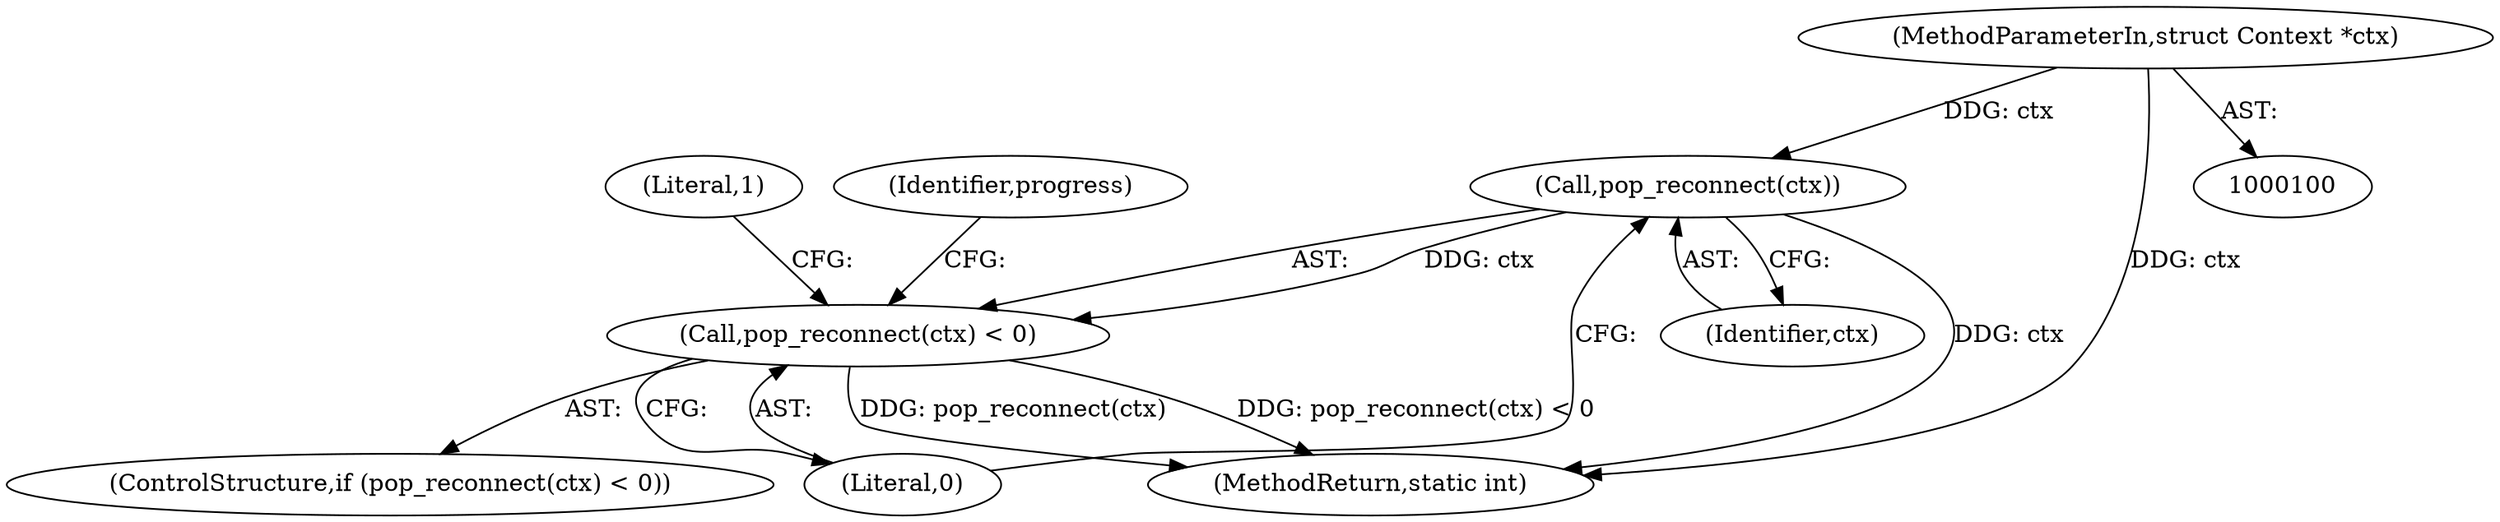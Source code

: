 digraph "0_neomutt_9bfab35522301794483f8f9ed60820bdec9be59e_3@API" {
"1000134" [label="(Call,pop_reconnect(ctx))"];
"1000101" [label="(MethodParameterIn,struct Context *ctx)"];
"1000133" [label="(Call,pop_reconnect(ctx) < 0)"];
"1000133" [label="(Call,pop_reconnect(ctx) < 0)"];
"1000142" [label="(Identifier,progress)"];
"1000135" [label="(Identifier,ctx)"];
"1000101" [label="(MethodParameterIn,struct Context *ctx)"];
"1000139" [label="(Literal,1)"];
"1000132" [label="(ControlStructure,if (pop_reconnect(ctx) < 0))"];
"1000134" [label="(Call,pop_reconnect(ctx))"];
"1000350" [label="(MethodReturn,static int)"];
"1000136" [label="(Literal,0)"];
"1000134" -> "1000133"  [label="AST: "];
"1000134" -> "1000135"  [label="CFG: "];
"1000135" -> "1000134"  [label="AST: "];
"1000136" -> "1000134"  [label="CFG: "];
"1000134" -> "1000350"  [label="DDG: ctx"];
"1000134" -> "1000133"  [label="DDG: ctx"];
"1000101" -> "1000134"  [label="DDG: ctx"];
"1000101" -> "1000100"  [label="AST: "];
"1000101" -> "1000350"  [label="DDG: ctx"];
"1000133" -> "1000132"  [label="AST: "];
"1000133" -> "1000136"  [label="CFG: "];
"1000136" -> "1000133"  [label="AST: "];
"1000139" -> "1000133"  [label="CFG: "];
"1000142" -> "1000133"  [label="CFG: "];
"1000133" -> "1000350"  [label="DDG: pop_reconnect(ctx)"];
"1000133" -> "1000350"  [label="DDG: pop_reconnect(ctx) < 0"];
}
